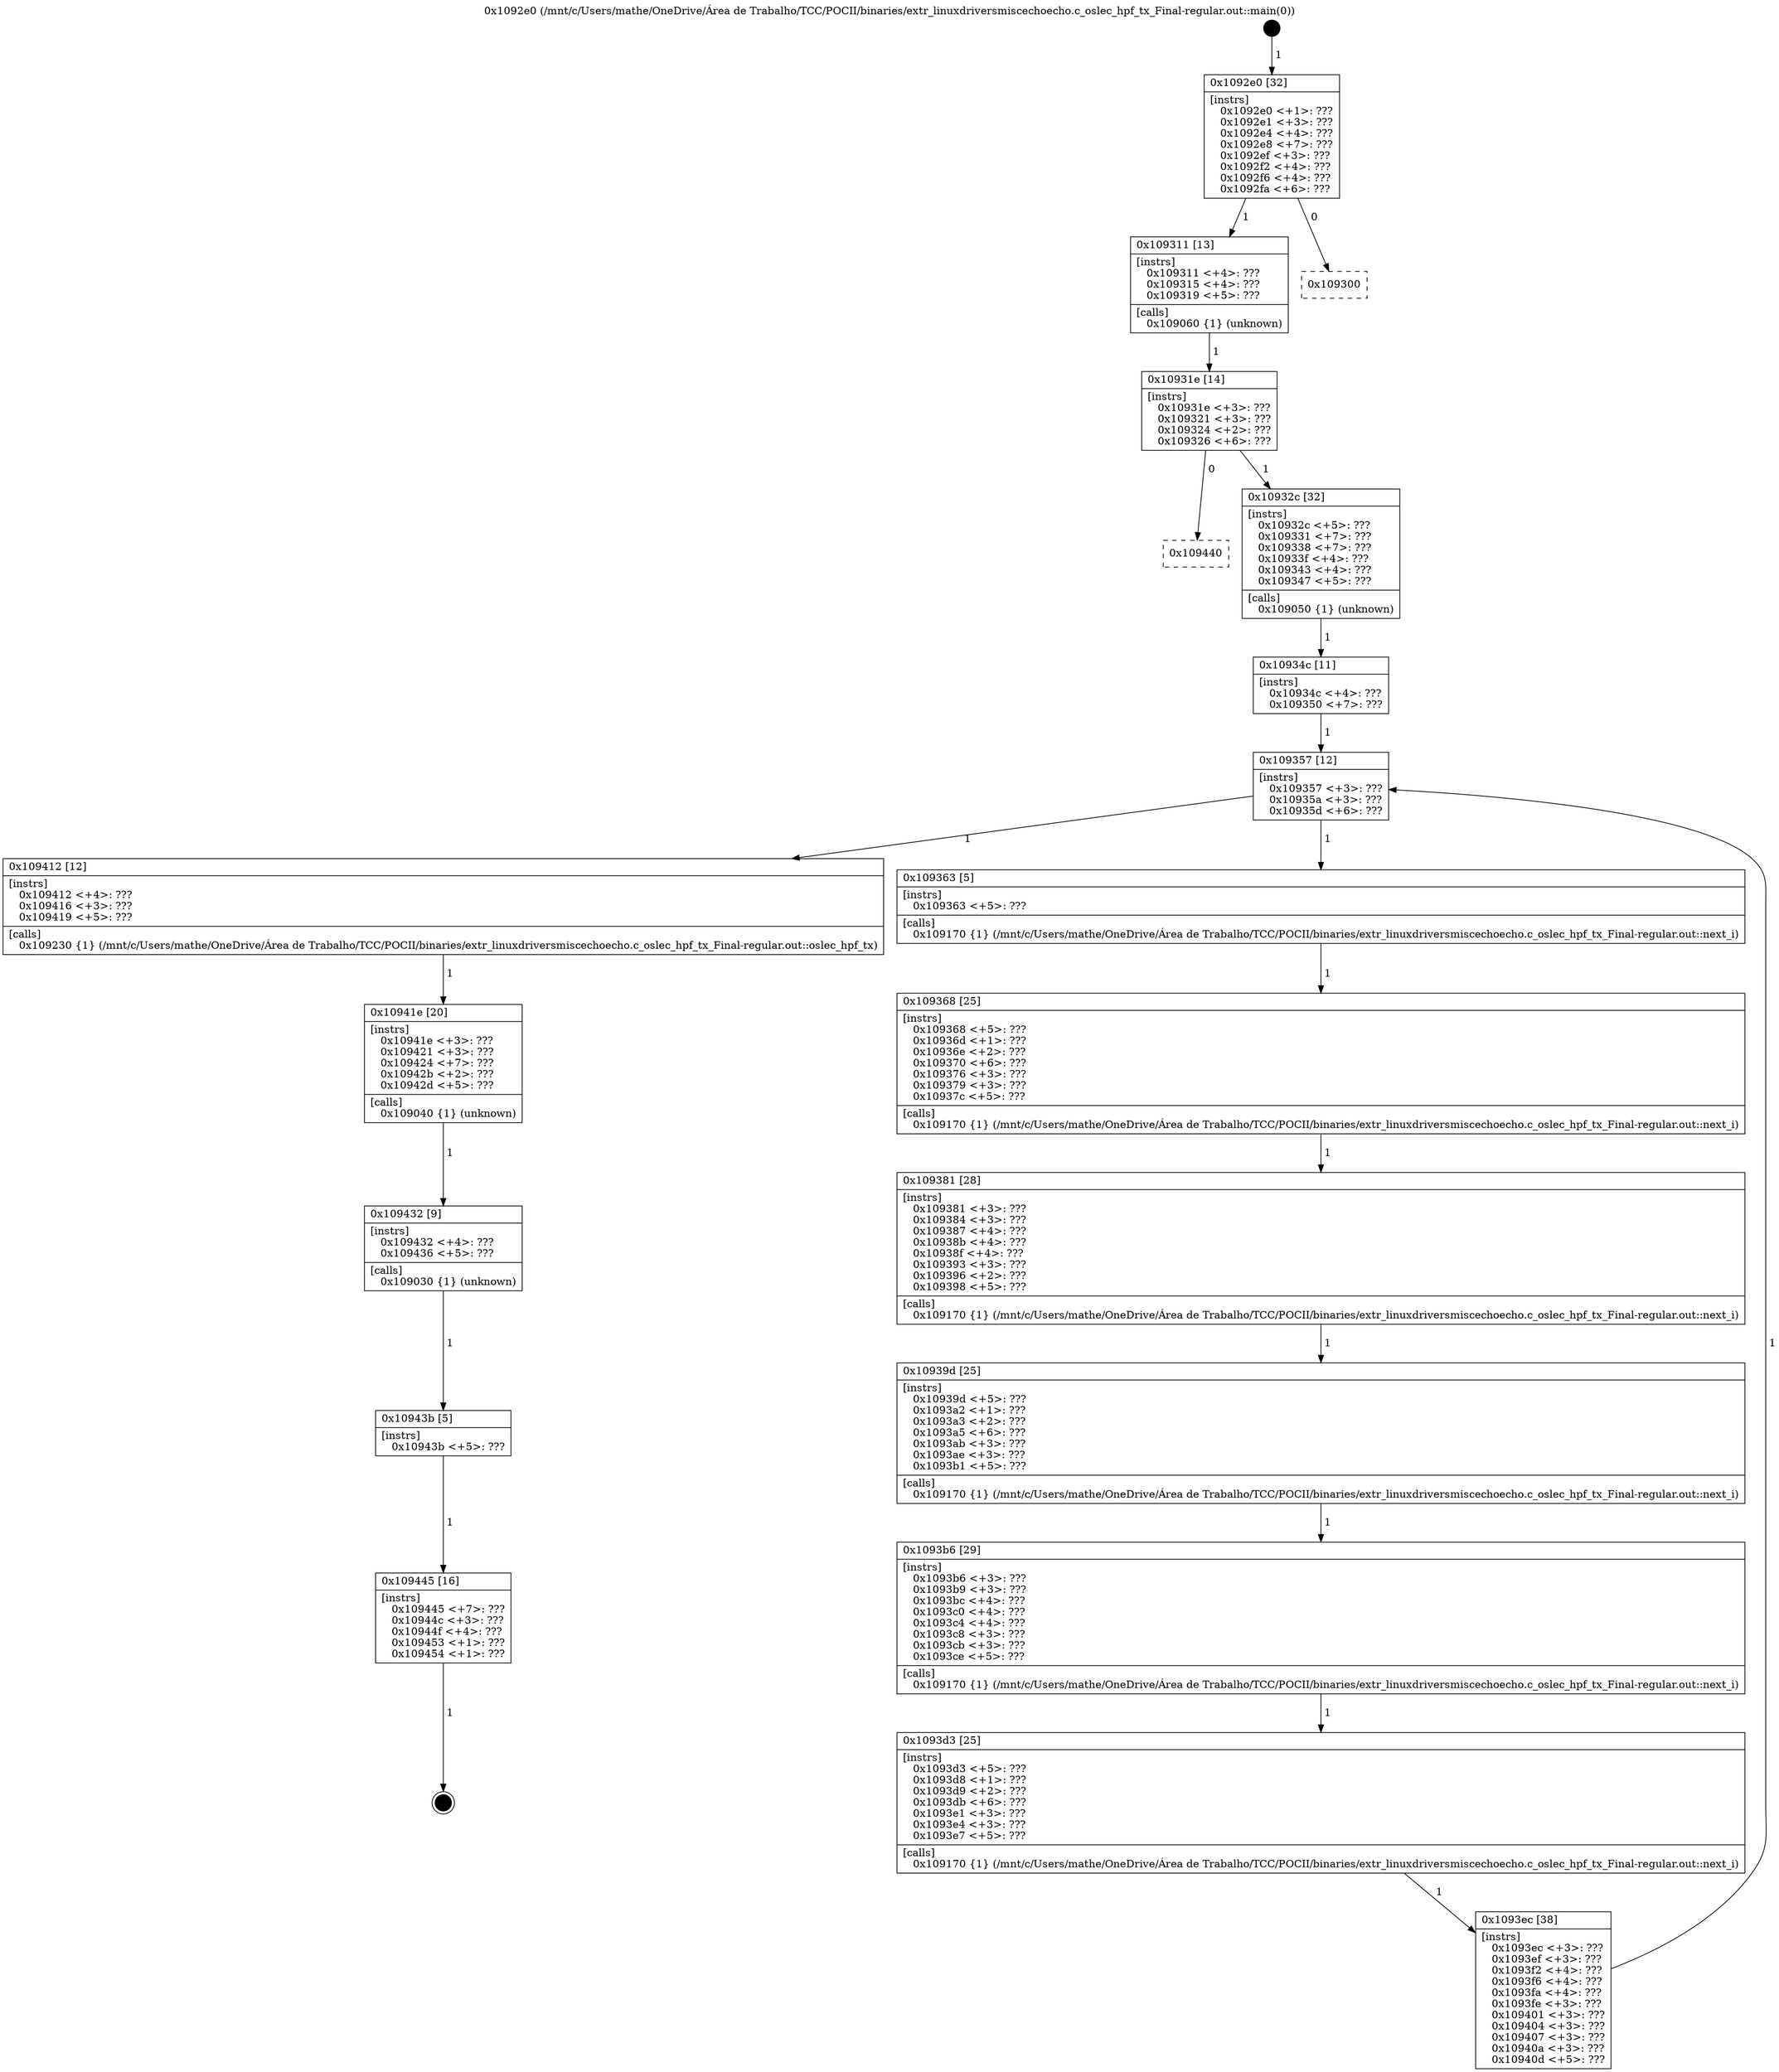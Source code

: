 digraph "0x1092e0" {
  label = "0x1092e0 (/mnt/c/Users/mathe/OneDrive/Área de Trabalho/TCC/POCII/binaries/extr_linuxdriversmiscechoecho.c_oslec_hpf_tx_Final-regular.out::main(0))"
  labelloc = "t"
  node[shape=record]

  Entry [label="",width=0.3,height=0.3,shape=circle,fillcolor=black,style=filled]
  "0x1092e0" [label="{
     0x1092e0 [32]\l
     | [instrs]\l
     &nbsp;&nbsp;0x1092e0 \<+1\>: ???\l
     &nbsp;&nbsp;0x1092e1 \<+3\>: ???\l
     &nbsp;&nbsp;0x1092e4 \<+4\>: ???\l
     &nbsp;&nbsp;0x1092e8 \<+7\>: ???\l
     &nbsp;&nbsp;0x1092ef \<+3\>: ???\l
     &nbsp;&nbsp;0x1092f2 \<+4\>: ???\l
     &nbsp;&nbsp;0x1092f6 \<+4\>: ???\l
     &nbsp;&nbsp;0x1092fa \<+6\>: ???\l
  }"]
  "0x109311" [label="{
     0x109311 [13]\l
     | [instrs]\l
     &nbsp;&nbsp;0x109311 \<+4\>: ???\l
     &nbsp;&nbsp;0x109315 \<+4\>: ???\l
     &nbsp;&nbsp;0x109319 \<+5\>: ???\l
     | [calls]\l
     &nbsp;&nbsp;0x109060 \{1\} (unknown)\l
  }"]
  "0x109300" [label="{
     0x109300\l
  }", style=dashed]
  "0x10931e" [label="{
     0x10931e [14]\l
     | [instrs]\l
     &nbsp;&nbsp;0x10931e \<+3\>: ???\l
     &nbsp;&nbsp;0x109321 \<+3\>: ???\l
     &nbsp;&nbsp;0x109324 \<+2\>: ???\l
     &nbsp;&nbsp;0x109326 \<+6\>: ???\l
  }"]
  "0x109440" [label="{
     0x109440\l
  }", style=dashed]
  "0x10932c" [label="{
     0x10932c [32]\l
     | [instrs]\l
     &nbsp;&nbsp;0x10932c \<+5\>: ???\l
     &nbsp;&nbsp;0x109331 \<+7\>: ???\l
     &nbsp;&nbsp;0x109338 \<+7\>: ???\l
     &nbsp;&nbsp;0x10933f \<+4\>: ???\l
     &nbsp;&nbsp;0x109343 \<+4\>: ???\l
     &nbsp;&nbsp;0x109347 \<+5\>: ???\l
     | [calls]\l
     &nbsp;&nbsp;0x109050 \{1\} (unknown)\l
  }"]
  Exit [label="",width=0.3,height=0.3,shape=circle,fillcolor=black,style=filled,peripheries=2]
  "0x109357" [label="{
     0x109357 [12]\l
     | [instrs]\l
     &nbsp;&nbsp;0x109357 \<+3\>: ???\l
     &nbsp;&nbsp;0x10935a \<+3\>: ???\l
     &nbsp;&nbsp;0x10935d \<+6\>: ???\l
  }"]
  "0x109412" [label="{
     0x109412 [12]\l
     | [instrs]\l
     &nbsp;&nbsp;0x109412 \<+4\>: ???\l
     &nbsp;&nbsp;0x109416 \<+3\>: ???\l
     &nbsp;&nbsp;0x109419 \<+5\>: ???\l
     | [calls]\l
     &nbsp;&nbsp;0x109230 \{1\} (/mnt/c/Users/mathe/OneDrive/Área de Trabalho/TCC/POCII/binaries/extr_linuxdriversmiscechoecho.c_oslec_hpf_tx_Final-regular.out::oslec_hpf_tx)\l
  }"]
  "0x109363" [label="{
     0x109363 [5]\l
     | [instrs]\l
     &nbsp;&nbsp;0x109363 \<+5\>: ???\l
     | [calls]\l
     &nbsp;&nbsp;0x109170 \{1\} (/mnt/c/Users/mathe/OneDrive/Área de Trabalho/TCC/POCII/binaries/extr_linuxdriversmiscechoecho.c_oslec_hpf_tx_Final-regular.out::next_i)\l
  }"]
  "0x109368" [label="{
     0x109368 [25]\l
     | [instrs]\l
     &nbsp;&nbsp;0x109368 \<+5\>: ???\l
     &nbsp;&nbsp;0x10936d \<+1\>: ???\l
     &nbsp;&nbsp;0x10936e \<+2\>: ???\l
     &nbsp;&nbsp;0x109370 \<+6\>: ???\l
     &nbsp;&nbsp;0x109376 \<+3\>: ???\l
     &nbsp;&nbsp;0x109379 \<+3\>: ???\l
     &nbsp;&nbsp;0x10937c \<+5\>: ???\l
     | [calls]\l
     &nbsp;&nbsp;0x109170 \{1\} (/mnt/c/Users/mathe/OneDrive/Área de Trabalho/TCC/POCII/binaries/extr_linuxdriversmiscechoecho.c_oslec_hpf_tx_Final-regular.out::next_i)\l
  }"]
  "0x109381" [label="{
     0x109381 [28]\l
     | [instrs]\l
     &nbsp;&nbsp;0x109381 \<+3\>: ???\l
     &nbsp;&nbsp;0x109384 \<+3\>: ???\l
     &nbsp;&nbsp;0x109387 \<+4\>: ???\l
     &nbsp;&nbsp;0x10938b \<+4\>: ???\l
     &nbsp;&nbsp;0x10938f \<+4\>: ???\l
     &nbsp;&nbsp;0x109393 \<+3\>: ???\l
     &nbsp;&nbsp;0x109396 \<+2\>: ???\l
     &nbsp;&nbsp;0x109398 \<+5\>: ???\l
     | [calls]\l
     &nbsp;&nbsp;0x109170 \{1\} (/mnt/c/Users/mathe/OneDrive/Área de Trabalho/TCC/POCII/binaries/extr_linuxdriversmiscechoecho.c_oslec_hpf_tx_Final-regular.out::next_i)\l
  }"]
  "0x10939d" [label="{
     0x10939d [25]\l
     | [instrs]\l
     &nbsp;&nbsp;0x10939d \<+5\>: ???\l
     &nbsp;&nbsp;0x1093a2 \<+1\>: ???\l
     &nbsp;&nbsp;0x1093a3 \<+2\>: ???\l
     &nbsp;&nbsp;0x1093a5 \<+6\>: ???\l
     &nbsp;&nbsp;0x1093ab \<+3\>: ???\l
     &nbsp;&nbsp;0x1093ae \<+3\>: ???\l
     &nbsp;&nbsp;0x1093b1 \<+5\>: ???\l
     | [calls]\l
     &nbsp;&nbsp;0x109170 \{1\} (/mnt/c/Users/mathe/OneDrive/Área de Trabalho/TCC/POCII/binaries/extr_linuxdriversmiscechoecho.c_oslec_hpf_tx_Final-regular.out::next_i)\l
  }"]
  "0x1093b6" [label="{
     0x1093b6 [29]\l
     | [instrs]\l
     &nbsp;&nbsp;0x1093b6 \<+3\>: ???\l
     &nbsp;&nbsp;0x1093b9 \<+3\>: ???\l
     &nbsp;&nbsp;0x1093bc \<+4\>: ???\l
     &nbsp;&nbsp;0x1093c0 \<+4\>: ???\l
     &nbsp;&nbsp;0x1093c4 \<+4\>: ???\l
     &nbsp;&nbsp;0x1093c8 \<+3\>: ???\l
     &nbsp;&nbsp;0x1093cb \<+3\>: ???\l
     &nbsp;&nbsp;0x1093ce \<+5\>: ???\l
     | [calls]\l
     &nbsp;&nbsp;0x109170 \{1\} (/mnt/c/Users/mathe/OneDrive/Área de Trabalho/TCC/POCII/binaries/extr_linuxdriversmiscechoecho.c_oslec_hpf_tx_Final-regular.out::next_i)\l
  }"]
  "0x1093d3" [label="{
     0x1093d3 [25]\l
     | [instrs]\l
     &nbsp;&nbsp;0x1093d3 \<+5\>: ???\l
     &nbsp;&nbsp;0x1093d8 \<+1\>: ???\l
     &nbsp;&nbsp;0x1093d9 \<+2\>: ???\l
     &nbsp;&nbsp;0x1093db \<+6\>: ???\l
     &nbsp;&nbsp;0x1093e1 \<+3\>: ???\l
     &nbsp;&nbsp;0x1093e4 \<+3\>: ???\l
     &nbsp;&nbsp;0x1093e7 \<+5\>: ???\l
     | [calls]\l
     &nbsp;&nbsp;0x109170 \{1\} (/mnt/c/Users/mathe/OneDrive/Área de Trabalho/TCC/POCII/binaries/extr_linuxdriversmiscechoecho.c_oslec_hpf_tx_Final-regular.out::next_i)\l
  }"]
  "0x1093ec" [label="{
     0x1093ec [38]\l
     | [instrs]\l
     &nbsp;&nbsp;0x1093ec \<+3\>: ???\l
     &nbsp;&nbsp;0x1093ef \<+3\>: ???\l
     &nbsp;&nbsp;0x1093f2 \<+4\>: ???\l
     &nbsp;&nbsp;0x1093f6 \<+4\>: ???\l
     &nbsp;&nbsp;0x1093fa \<+4\>: ???\l
     &nbsp;&nbsp;0x1093fe \<+3\>: ???\l
     &nbsp;&nbsp;0x109401 \<+3\>: ???\l
     &nbsp;&nbsp;0x109404 \<+3\>: ???\l
     &nbsp;&nbsp;0x109407 \<+3\>: ???\l
     &nbsp;&nbsp;0x10940a \<+3\>: ???\l
     &nbsp;&nbsp;0x10940d \<+5\>: ???\l
  }"]
  "0x10934c" [label="{
     0x10934c [11]\l
     | [instrs]\l
     &nbsp;&nbsp;0x10934c \<+4\>: ???\l
     &nbsp;&nbsp;0x109350 \<+7\>: ???\l
  }"]
  "0x10941e" [label="{
     0x10941e [20]\l
     | [instrs]\l
     &nbsp;&nbsp;0x10941e \<+3\>: ???\l
     &nbsp;&nbsp;0x109421 \<+3\>: ???\l
     &nbsp;&nbsp;0x109424 \<+7\>: ???\l
     &nbsp;&nbsp;0x10942b \<+2\>: ???\l
     &nbsp;&nbsp;0x10942d \<+5\>: ???\l
     | [calls]\l
     &nbsp;&nbsp;0x109040 \{1\} (unknown)\l
  }"]
  "0x109432" [label="{
     0x109432 [9]\l
     | [instrs]\l
     &nbsp;&nbsp;0x109432 \<+4\>: ???\l
     &nbsp;&nbsp;0x109436 \<+5\>: ???\l
     | [calls]\l
     &nbsp;&nbsp;0x109030 \{1\} (unknown)\l
  }"]
  "0x10943b" [label="{
     0x10943b [5]\l
     | [instrs]\l
     &nbsp;&nbsp;0x10943b \<+5\>: ???\l
  }"]
  "0x109445" [label="{
     0x109445 [16]\l
     | [instrs]\l
     &nbsp;&nbsp;0x109445 \<+7\>: ???\l
     &nbsp;&nbsp;0x10944c \<+3\>: ???\l
     &nbsp;&nbsp;0x10944f \<+4\>: ???\l
     &nbsp;&nbsp;0x109453 \<+1\>: ???\l
     &nbsp;&nbsp;0x109454 \<+1\>: ???\l
  }"]
  Entry -> "0x1092e0" [label=" 1"]
  "0x1092e0" -> "0x109311" [label=" 1"]
  "0x1092e0" -> "0x109300" [label=" 0"]
  "0x109311" -> "0x10931e" [label=" 1"]
  "0x10931e" -> "0x109440" [label=" 0"]
  "0x10931e" -> "0x10932c" [label=" 1"]
  "0x109445" -> Exit [label=" 1"]
  "0x10932c" -> "0x10934c" [label=" 1"]
  "0x109357" -> "0x109412" [label=" 1"]
  "0x109357" -> "0x109363" [label=" 1"]
  "0x109363" -> "0x109368" [label=" 1"]
  "0x109368" -> "0x109381" [label=" 1"]
  "0x109381" -> "0x10939d" [label=" 1"]
  "0x10939d" -> "0x1093b6" [label=" 1"]
  "0x1093b6" -> "0x1093d3" [label=" 1"]
  "0x1093d3" -> "0x1093ec" [label=" 1"]
  "0x10934c" -> "0x109357" [label=" 1"]
  "0x1093ec" -> "0x109357" [label=" 1"]
  "0x109412" -> "0x10941e" [label=" 1"]
  "0x10941e" -> "0x109432" [label=" 1"]
  "0x109432" -> "0x10943b" [label=" 1"]
  "0x10943b" -> "0x109445" [label=" 1"]
}
